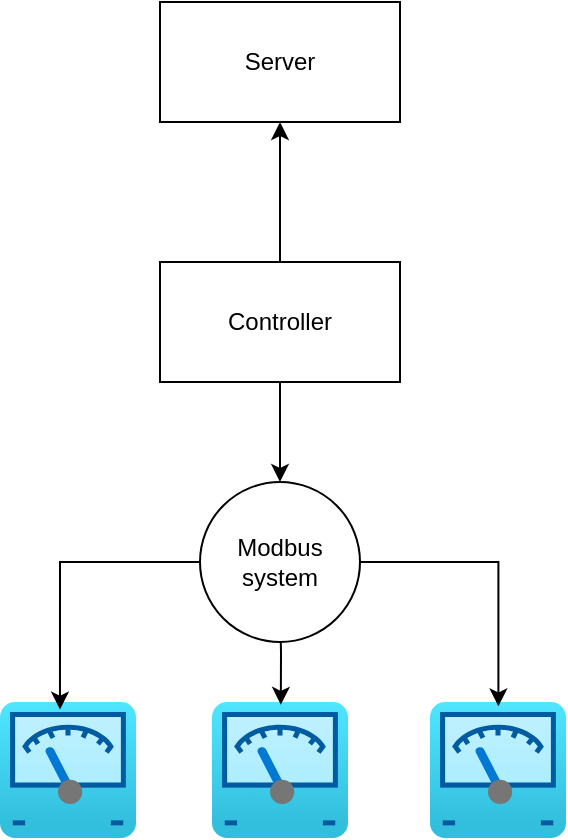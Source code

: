 <mxfile version="25.0.1">
  <diagram name="Page-1" id="_CvPEF8Wc4YrngkKWAFf">
    <mxGraphModel dx="644" dy="725" grid="1" gridSize="10" guides="1" tooltips="1" connect="1" arrows="1" fold="1" page="1" pageScale="1" pageWidth="850" pageHeight="1100" math="0" shadow="0">
      <root>
        <mxCell id="0" />
        <mxCell id="1" parent="0" />
        <mxCell id="EWGcy8JBwBUBe34mCPyP-1" value="Server" style="rounded=0;whiteSpace=wrap;html=1;" vertex="1" parent="1">
          <mxGeometry x="290" y="150" width="120" height="60" as="geometry" />
        </mxCell>
        <mxCell id="EWGcy8JBwBUBe34mCPyP-5" style="edgeStyle=orthogonalEdgeStyle;rounded=0;orthogonalLoop=1;jettySize=auto;html=1;entryX=0.5;entryY=1;entryDx=0;entryDy=0;" edge="1" parent="1" source="EWGcy8JBwBUBe34mCPyP-2" target="EWGcy8JBwBUBe34mCPyP-1">
          <mxGeometry relative="1" as="geometry" />
        </mxCell>
        <mxCell id="EWGcy8JBwBUBe34mCPyP-7" style="edgeStyle=orthogonalEdgeStyle;rounded=0;orthogonalLoop=1;jettySize=auto;html=1;entryX=0.5;entryY=0;entryDx=0;entryDy=0;" edge="1" parent="1" source="EWGcy8JBwBUBe34mCPyP-2">
          <mxGeometry relative="1" as="geometry">
            <mxPoint x="350" y="390" as="targetPoint" />
          </mxGeometry>
        </mxCell>
        <mxCell id="EWGcy8JBwBUBe34mCPyP-2" value="Controller" style="rounded=0;whiteSpace=wrap;html=1;" vertex="1" parent="1">
          <mxGeometry x="290" y="280" width="120" height="60" as="geometry" />
        </mxCell>
        <mxCell id="EWGcy8JBwBUBe34mCPyP-8" value="" style="image;aspect=fixed;html=1;points=[];align=center;fontSize=12;image=img/lib/azure2/other/Defender_Meter.svg;" vertex="1" parent="1">
          <mxGeometry x="210" y="500" width="68" height="68" as="geometry" />
        </mxCell>
        <mxCell id="EWGcy8JBwBUBe34mCPyP-9" value="" style="image;aspect=fixed;html=1;points=[];align=center;fontSize=12;image=img/lib/azure2/other/Defender_Meter.svg;" vertex="1" parent="1">
          <mxGeometry x="316" y="500" width="68" height="68" as="geometry" />
        </mxCell>
        <mxCell id="EWGcy8JBwBUBe34mCPyP-10" value="" style="image;aspect=fixed;html=1;points=[];align=center;fontSize=12;image=img/lib/azure2/other/Defender_Meter.svg;" vertex="1" parent="1">
          <mxGeometry x="425" y="500" width="68" height="68" as="geometry" />
        </mxCell>
        <mxCell id="EWGcy8JBwBUBe34mCPyP-12" style="edgeStyle=orthogonalEdgeStyle;rounded=0;orthogonalLoop=1;jettySize=auto;html=1;entryX=0.506;entryY=0.021;entryDx=0;entryDy=0;entryPerimeter=0;" edge="1" parent="1" target="EWGcy8JBwBUBe34mCPyP-9">
          <mxGeometry relative="1" as="geometry">
            <mxPoint x="350" y="450" as="sourcePoint" />
          </mxGeometry>
        </mxCell>
        <mxCell id="EWGcy8JBwBUBe34mCPyP-13" style="edgeStyle=orthogonalEdgeStyle;rounded=0;orthogonalLoop=1;jettySize=auto;html=1;entryX=0.503;entryY=0.032;entryDx=0;entryDy=0;entryPerimeter=0;exitX=1;exitY=0.5;exitDx=0;exitDy=0;" edge="1" parent="1" source="EWGcy8JBwBUBe34mCPyP-15" target="EWGcy8JBwBUBe34mCPyP-10">
          <mxGeometry relative="1" as="geometry">
            <mxPoint x="410" y="420" as="sourcePoint" />
          </mxGeometry>
        </mxCell>
        <mxCell id="EWGcy8JBwBUBe34mCPyP-14" style="edgeStyle=orthogonalEdgeStyle;rounded=0;orthogonalLoop=1;jettySize=auto;html=1;entryX=0.441;entryY=0.056;entryDx=0;entryDy=0;entryPerimeter=0;exitX=0;exitY=0.5;exitDx=0;exitDy=0;" edge="1" parent="1" source="EWGcy8JBwBUBe34mCPyP-15" target="EWGcy8JBwBUBe34mCPyP-8">
          <mxGeometry relative="1" as="geometry">
            <mxPoint x="290" y="420" as="sourcePoint" />
          </mxGeometry>
        </mxCell>
        <mxCell id="EWGcy8JBwBUBe34mCPyP-15" value="Modbus&lt;div&gt;system&lt;/div&gt;" style="ellipse;whiteSpace=wrap;html=1;aspect=fixed;" vertex="1" parent="1">
          <mxGeometry x="310" y="390" width="80" height="80" as="geometry" />
        </mxCell>
      </root>
    </mxGraphModel>
  </diagram>
</mxfile>
